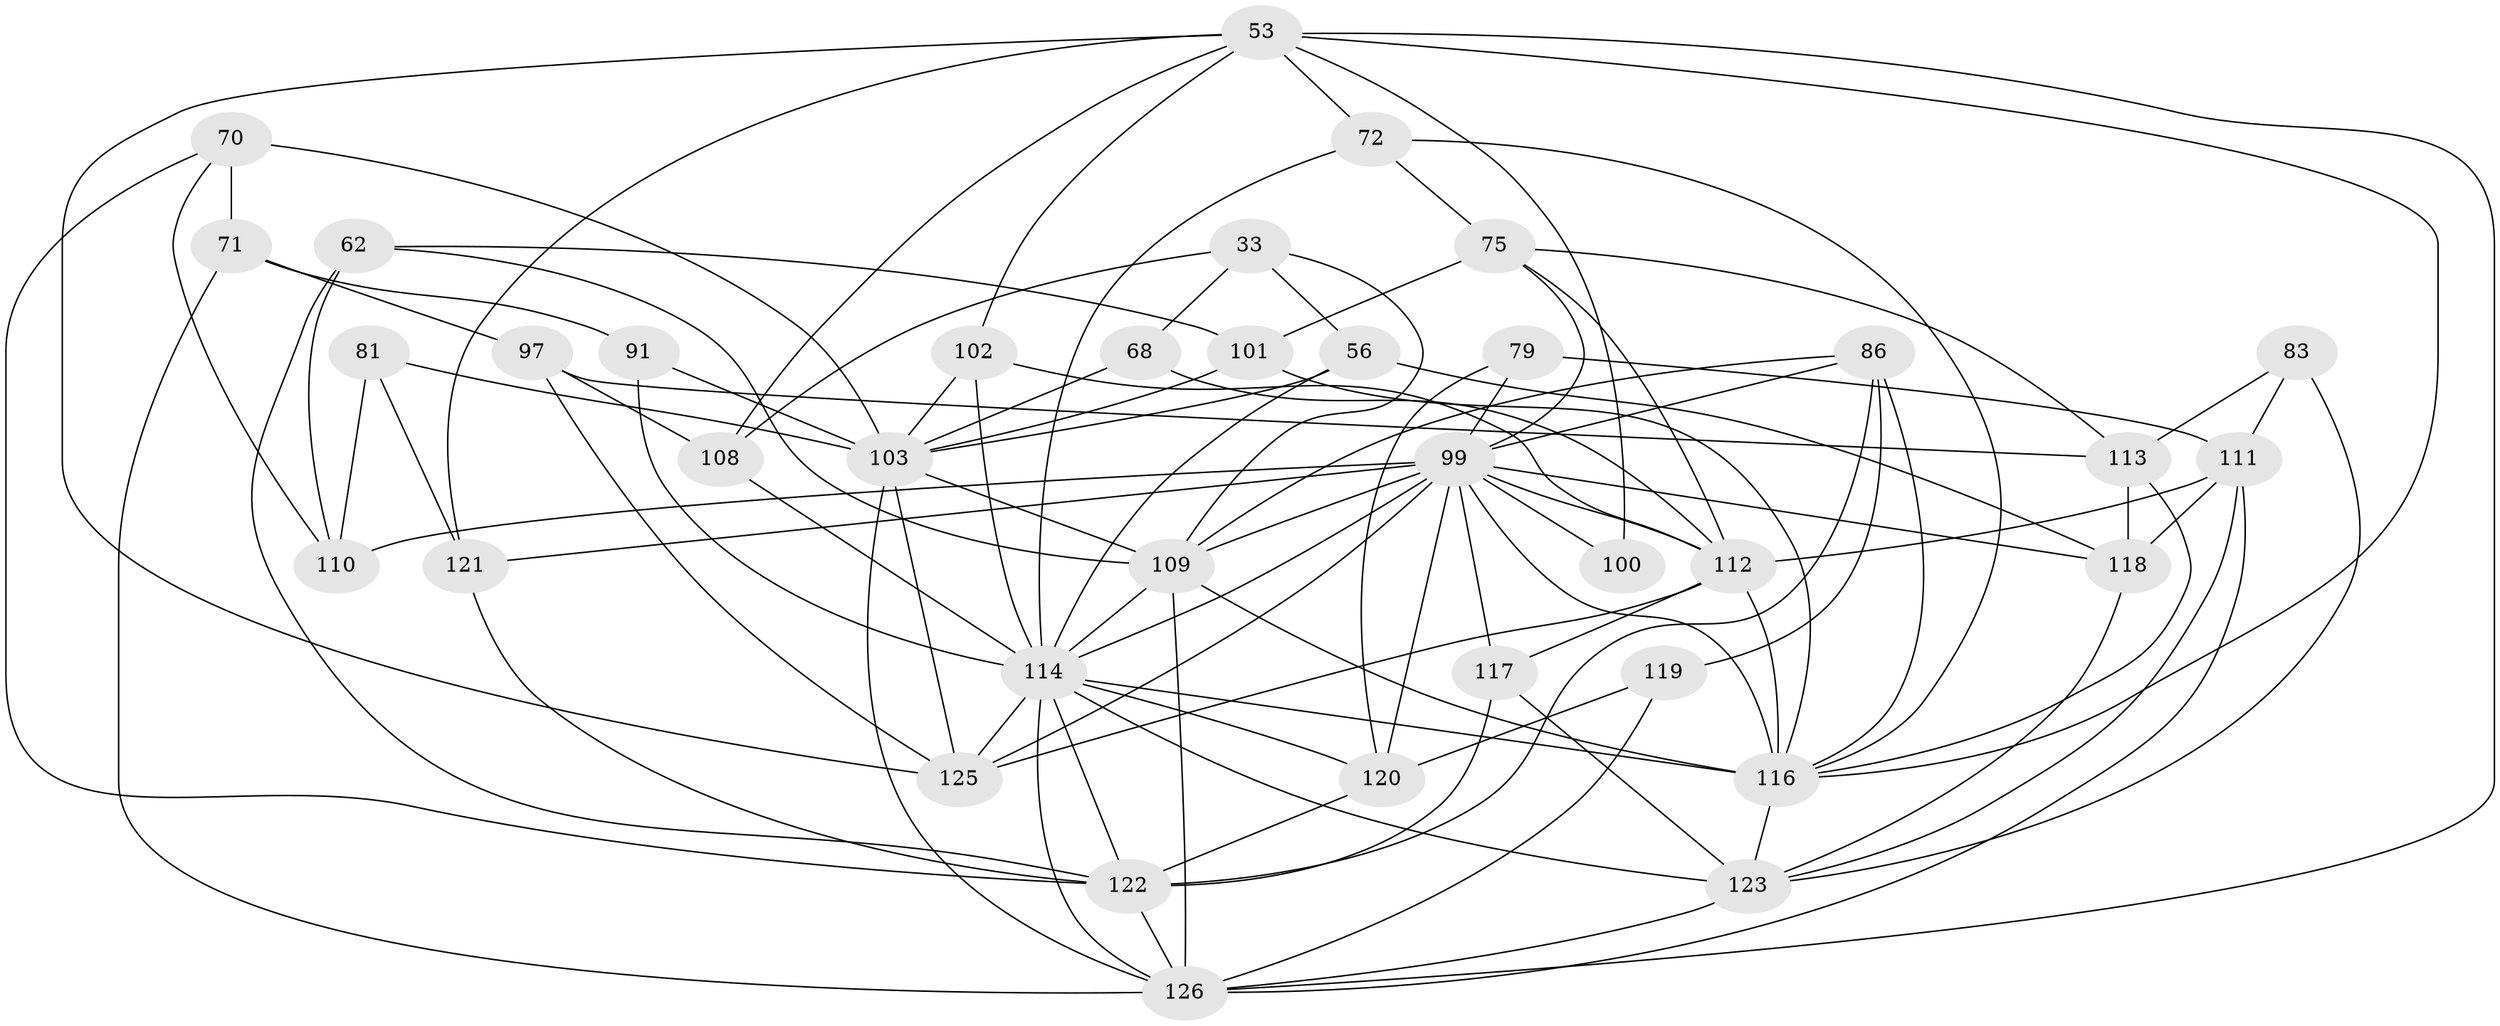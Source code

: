 // original degree distribution, {4: 1.0}
// Generated by graph-tools (version 1.1) at 2025/04/03/04/25 22:04:15]
// undirected, 37 vertices, 102 edges
graph export_dot {
graph [start="1"]
  node [color=gray90,style=filled];
  33 [super="+15"];
  53 [super="+44+39"];
  56 [super="+4"];
  62 [super="+26"];
  68;
  70 [super="+49"];
  71 [super="+67"];
  72 [super="+16"];
  75 [super="+40"];
  79;
  81;
  83;
  86 [super="+52"];
  91;
  97;
  99 [super="+9+47+50+96"];
  100;
  101 [super="+92"];
  102 [super="+95"];
  103 [super="+55+57"];
  108 [super="+22"];
  109 [super="+93+88"];
  110;
  111 [super="+10+69"];
  112 [super="+3+21+106"];
  113 [super="+37+85"];
  114 [super="+107+54+94"];
  116 [super="+74+105"];
  117;
  118 [super="+23+35"];
  119;
  120 [super="+7+82"];
  121;
  122 [super="+98+89+46+90"];
  123 [super="+19+64+60+87"];
  125 [super="+124+115"];
  126 [super="+76"];
  33 -- 56;
  33 -- 68;
  33 -- 108 [weight=2];
  33 -- 109 [weight=2];
  53 -- 100;
  53 -- 102;
  53 -- 72 [weight=2];
  53 -- 121;
  53 -- 126;
  53 -- 108 [weight=2];
  53 -- 116;
  53 -- 125;
  56 -- 118 [weight=2];
  56 -- 103 [weight=2];
  56 -- 114;
  62 -- 109;
  62 -- 101 [weight=2];
  62 -- 110;
  62 -- 122 [weight=2];
  68 -- 112 [weight=2];
  68 -- 103;
  70 -- 71 [weight=2];
  70 -- 110;
  70 -- 103 [weight=2];
  70 -- 122;
  71 -- 91;
  71 -- 126 [weight=2];
  71 -- 97;
  72 -- 75 [weight=2];
  72 -- 116;
  72 -- 114;
  75 -- 99;
  75 -- 112;
  75 -- 113;
  75 -- 101;
  79 -- 120;
  79 -- 111;
  79 -- 99 [weight=2];
  81 -- 110;
  81 -- 121;
  81 -- 103 [weight=2];
  83 -- 123 [weight=2];
  83 -- 111;
  83 -- 113;
  86 -- 116 [weight=2];
  86 -- 122;
  86 -- 119;
  86 -- 109;
  86 -- 99;
  91 -- 103;
  91 -- 114 [weight=2];
  97 -- 108;
  97 -- 113;
  97 -- 125;
  99 -- 110;
  99 -- 100 [weight=3];
  99 -- 117;
  99 -- 118 [weight=2];
  99 -- 116 [weight=4];
  99 -- 109 [weight=2];
  99 -- 114;
  99 -- 112;
  99 -- 120;
  99 -- 121;
  99 -- 125;
  101 -- 116 [weight=2];
  101 -- 103;
  102 -- 103;
  102 -- 112;
  102 -- 114 [weight=3];
  103 -- 125;
  103 -- 126;
  103 -- 109 [weight=2];
  108 -- 114;
  109 -- 126 [weight=2];
  109 -- 114 [weight=3];
  109 -- 116;
  111 -- 126 [weight=2];
  111 -- 112 [weight=3];
  111 -- 118 [weight=2];
  111 -- 123;
  112 -- 117;
  112 -- 116 [weight=2];
  112 -- 125;
  113 -- 118;
  113 -- 116 [weight=2];
  114 -- 122 [weight=6];
  114 -- 116 [weight=2];
  114 -- 125 [weight=3];
  114 -- 123 [weight=7];
  114 -- 126 [weight=2];
  114 -- 120 [weight=2];
  116 -- 123 [weight=3];
  117 -- 123;
  117 -- 122;
  118 -- 123;
  119 -- 120;
  119 -- 126 [weight=2];
  120 -- 122;
  121 -- 122;
  122 -- 126 [weight=3];
  123 -- 126;
}
